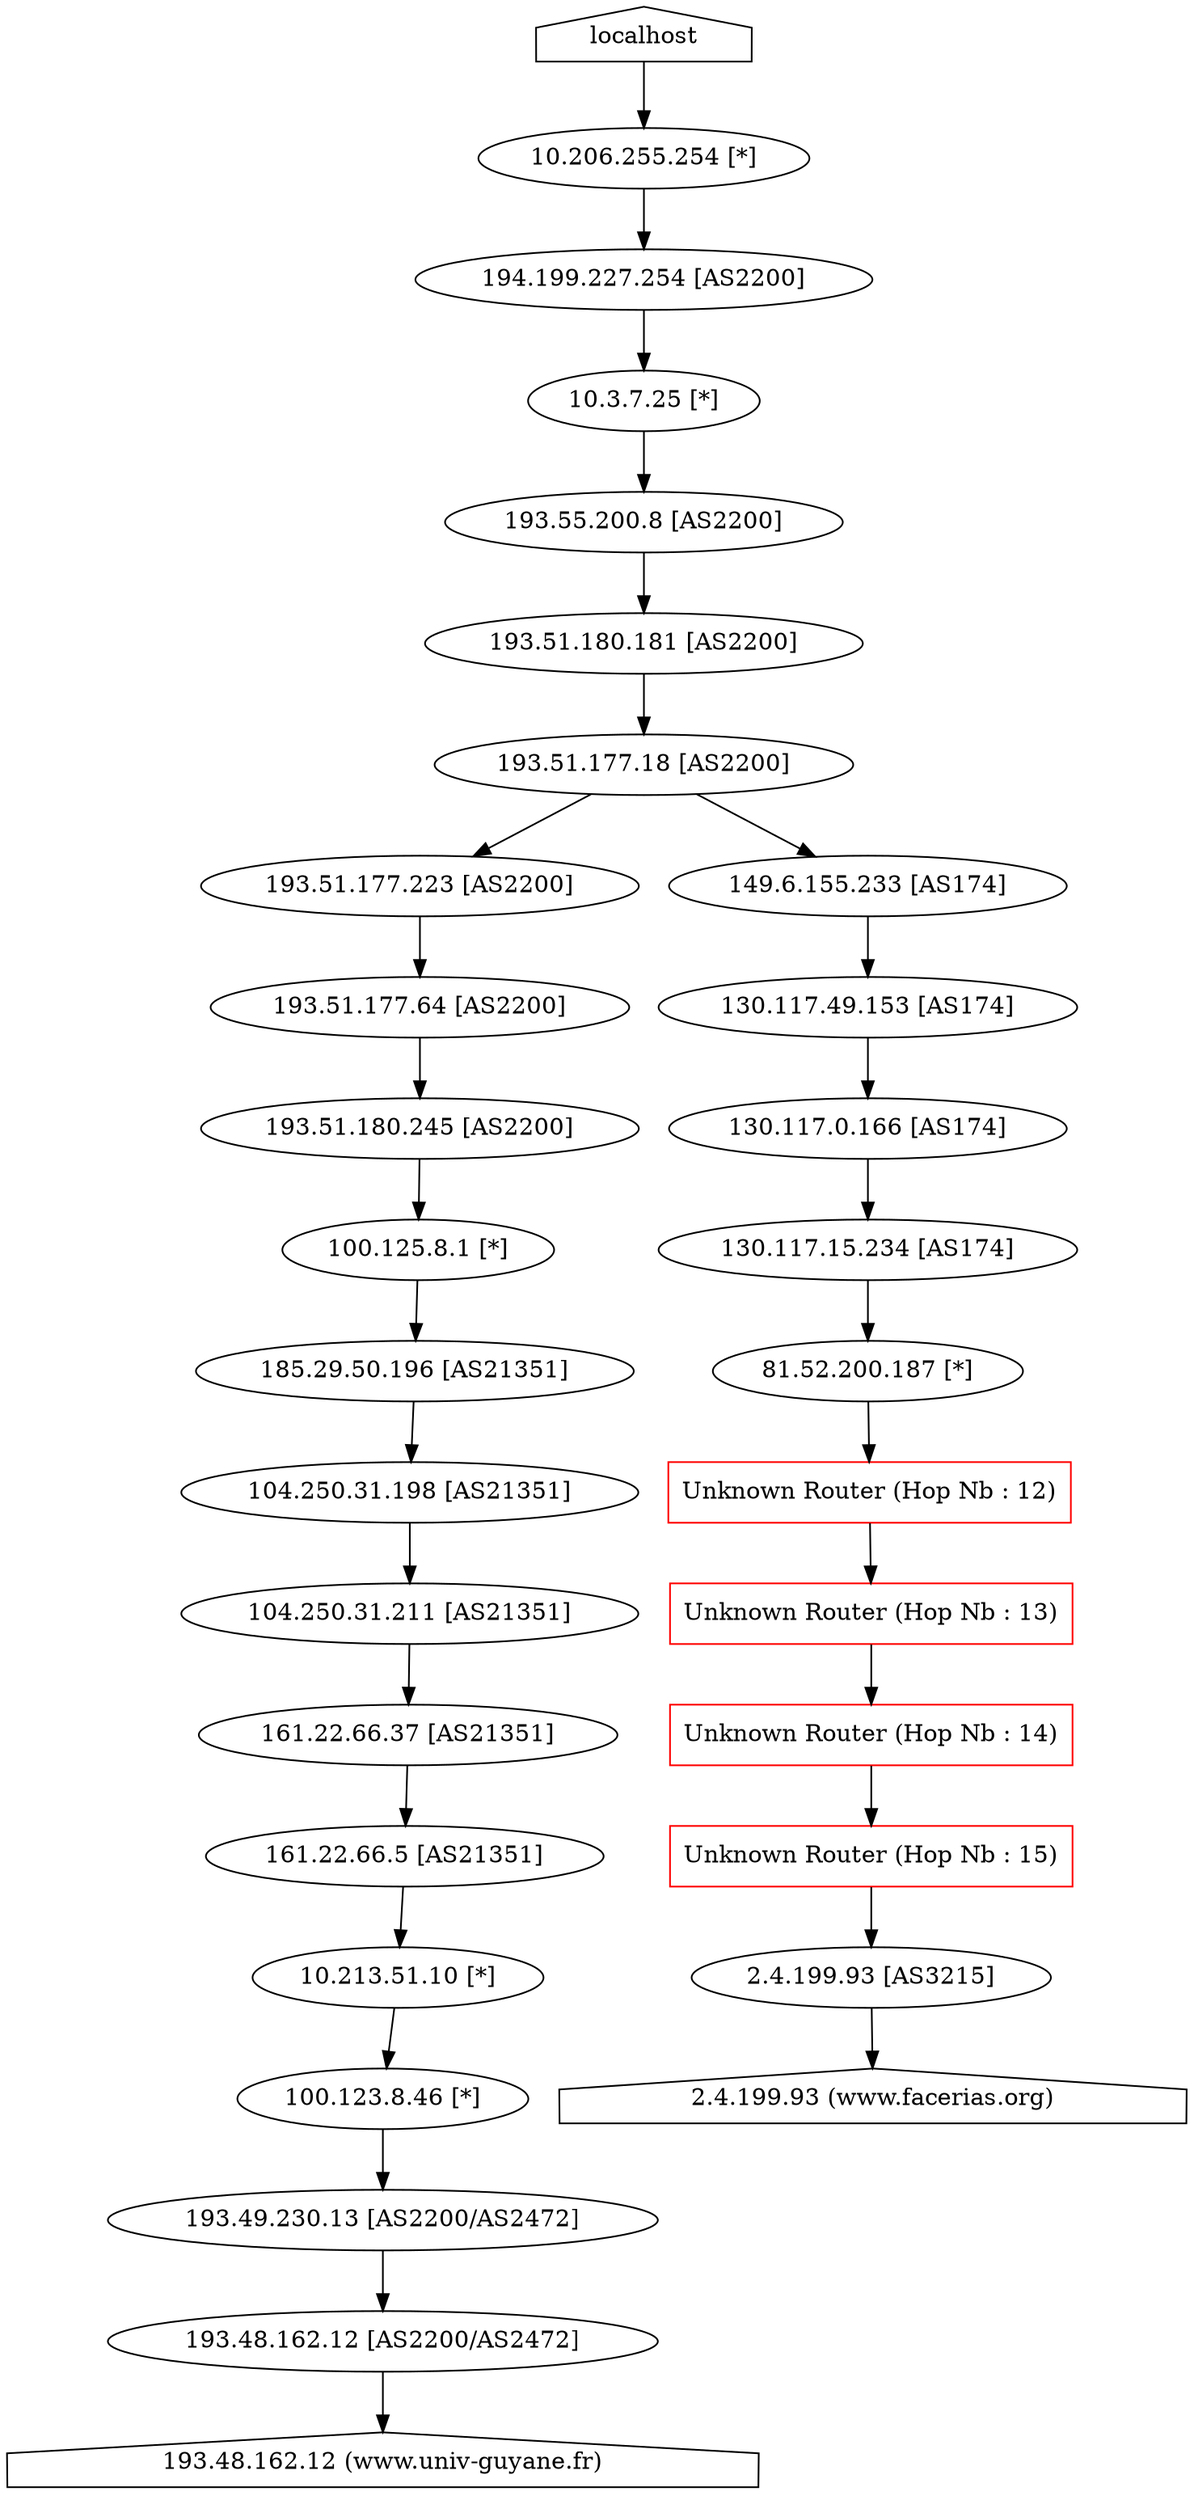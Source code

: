 
strict digraph essai1 { 
localhost [shape=house]; 
"localhost"
 -> "10.206.255.254 [*]" -> "194.199.227.254 [AS2200]" -> "10.3.7.25 [*]" -> "193.55.200.8 [AS2200]" -> "193.51.180.181 [AS2200]" -> "193.51.177.18 [AS2200]" -> "193.51.177.223 [AS2200]" -> "193.51.177.64 [AS2200]" -> "193.51.180.245 [AS2200]" -> "100.125.8.1 [*]" -> "185.29.50.196 [AS21351]" -> "104.250.31.198 [AS21351]" -> "104.250.31.211 [AS21351]" -> "161.22.66.37 [AS21351]" -> "161.22.66.5 [AS21351]" -> "10.213.51.10 [*]" -> "100.123.8.46 [*]" -> "193.49.230.13 [AS2200/AS2472]" -> "193.48.162.12 [AS2200/AS2472]" -> "193.48.162.12 (www.univ-guyane.fr)" 
"193.48.162.12 (www.univ-guyane.fr)" [shape=house] 
localhost [shape=house]; 
"localhost" 
 -> "10.206.255.254 [*]" -> "194.199.227.254 [AS2200]" -> "10.3.7.25 [*]" -> "193.55.200.8 [AS2200]" -> "193.51.180.181 [AS2200]" -> "193.51.177.18 [AS2200]" -> "149.6.155.233 [AS174]" -> "130.117.49.153 [AS174]" -> "130.117.0.166 [AS174]" -> "130.117.15.234 [AS174]" -> "81.52.200.187 [*]" -> "Unknown Router (Hop Nb : 12)" 
"Unknown Router (Hop Nb : 12)" [shape=box color=red]; 
"Unknown Router (Hop Nb : 12)" -> "Unknown Router (Hop Nb : 13)" 
"Unknown Router (Hop Nb : 13)" [shape=box color=red]; 
"Unknown Router (Hop Nb : 13)" -> "Unknown Router (Hop Nb : 14)" 
"Unknown Router (Hop Nb : 14)" [shape=box color=red]; 
"Unknown Router (Hop Nb : 14)" -> "Unknown Router (Hop Nb : 15)" 
"Unknown Router (Hop Nb : 15)" [shape=box color=red]; 
"Unknown Router (Hop Nb : 15)" -> "2.4.199.93 [AS3215]" -> "2.4.199.93 (www.facerias.org)" 
"2.4.199.93 (www.facerias.org)" [shape=house] }